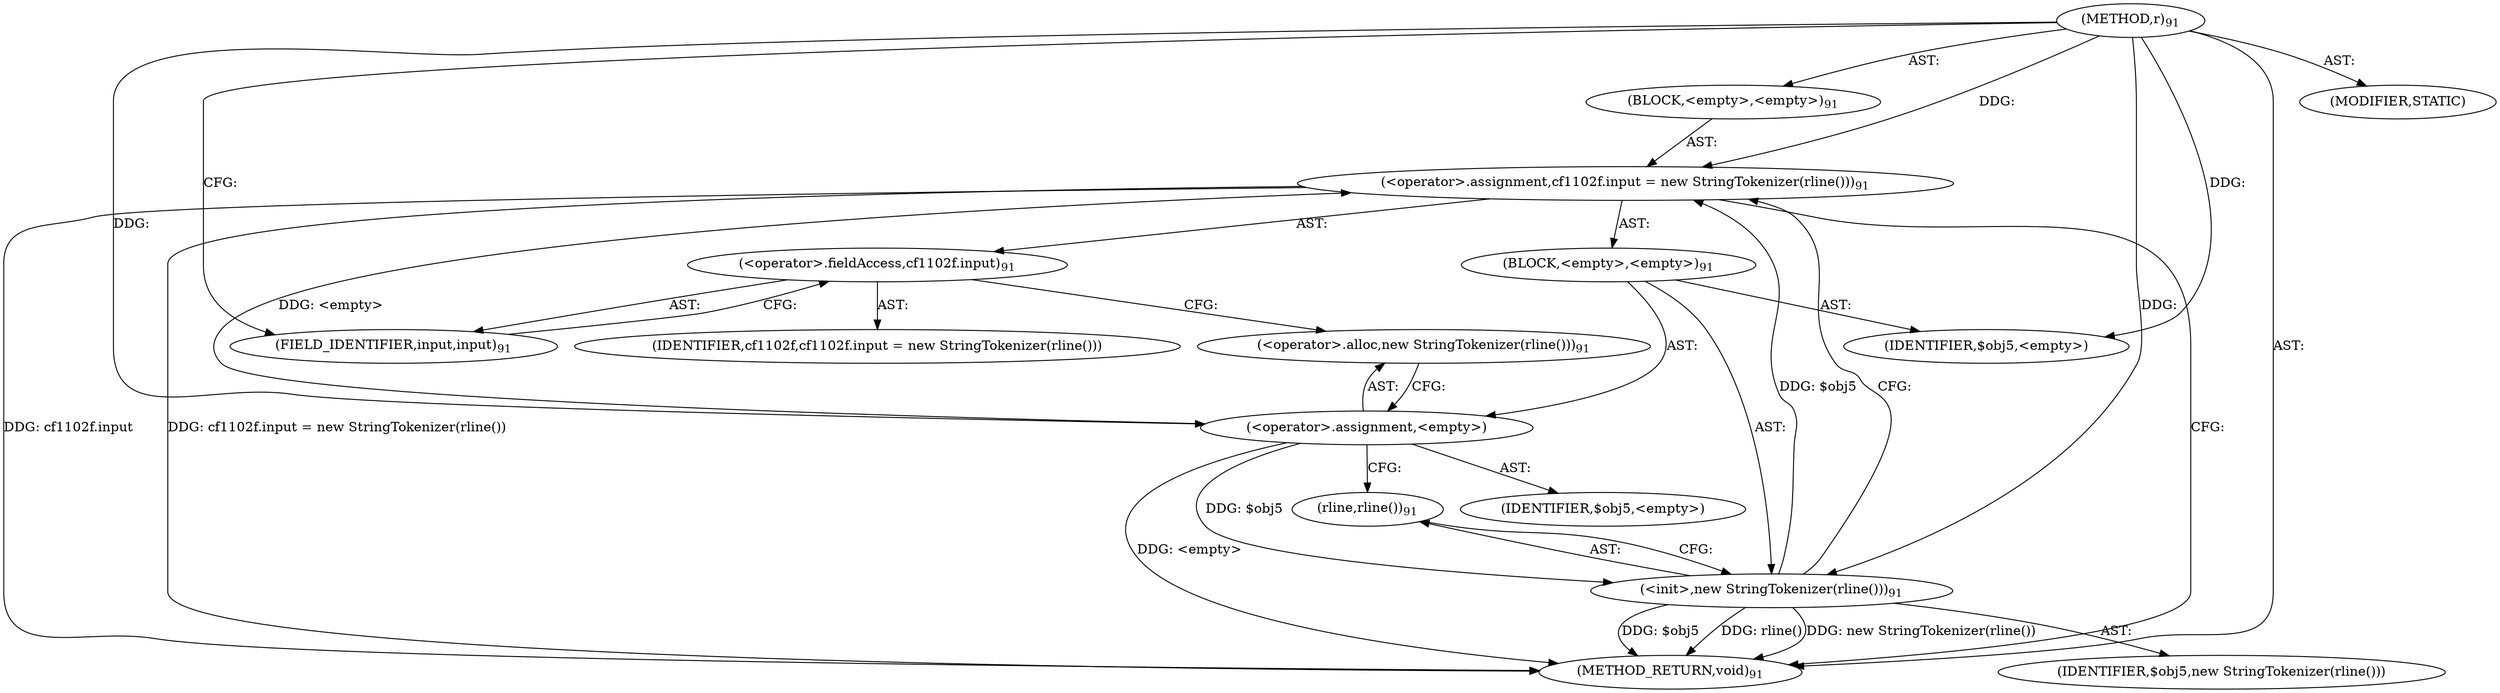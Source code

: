 digraph "r" {  
"554" [label = <(METHOD,r)<SUB>91</SUB>> ]
"555" [label = <(BLOCK,&lt;empty&gt;,&lt;empty&gt;)<SUB>91</SUB>> ]
"556" [label = <(&lt;operator&gt;.assignment,cf1102f.input = new StringTokenizer(rline()))<SUB>91</SUB>> ]
"557" [label = <(&lt;operator&gt;.fieldAccess,cf1102f.input)<SUB>91</SUB>> ]
"558" [label = <(IDENTIFIER,cf1102f,cf1102f.input = new StringTokenizer(rline()))> ]
"559" [label = <(FIELD_IDENTIFIER,input,input)<SUB>91</SUB>> ]
"560" [label = <(BLOCK,&lt;empty&gt;,&lt;empty&gt;)<SUB>91</SUB>> ]
"561" [label = <(&lt;operator&gt;.assignment,&lt;empty&gt;)> ]
"562" [label = <(IDENTIFIER,$obj5,&lt;empty&gt;)> ]
"563" [label = <(&lt;operator&gt;.alloc,new StringTokenizer(rline()))<SUB>91</SUB>> ]
"564" [label = <(&lt;init&gt;,new StringTokenizer(rline()))<SUB>91</SUB>> ]
"565" [label = <(IDENTIFIER,$obj5,new StringTokenizer(rline()))> ]
"566" [label = <(rline,rline())<SUB>91</SUB>> ]
"567" [label = <(IDENTIFIER,$obj5,&lt;empty&gt;)> ]
"568" [label = <(MODIFIER,STATIC)> ]
"569" [label = <(METHOD_RETURN,void)<SUB>91</SUB>> ]
  "554" -> "555"  [ label = "AST: "] 
  "554" -> "568"  [ label = "AST: "] 
  "554" -> "569"  [ label = "AST: "] 
  "555" -> "556"  [ label = "AST: "] 
  "556" -> "557"  [ label = "AST: "] 
  "556" -> "560"  [ label = "AST: "] 
  "557" -> "558"  [ label = "AST: "] 
  "557" -> "559"  [ label = "AST: "] 
  "560" -> "561"  [ label = "AST: "] 
  "560" -> "564"  [ label = "AST: "] 
  "560" -> "567"  [ label = "AST: "] 
  "561" -> "562"  [ label = "AST: "] 
  "561" -> "563"  [ label = "AST: "] 
  "564" -> "565"  [ label = "AST: "] 
  "564" -> "566"  [ label = "AST: "] 
  "556" -> "569"  [ label = "CFG: "] 
  "557" -> "563"  [ label = "CFG: "] 
  "559" -> "557"  [ label = "CFG: "] 
  "561" -> "566"  [ label = "CFG: "] 
  "564" -> "556"  [ label = "CFG: "] 
  "563" -> "561"  [ label = "CFG: "] 
  "566" -> "564"  [ label = "CFG: "] 
  "554" -> "559"  [ label = "CFG: "] 
  "556" -> "569"  [ label = "DDG: cf1102f.input"] 
  "561" -> "569"  [ label = "DDG: &lt;empty&gt;"] 
  "564" -> "569"  [ label = "DDG: $obj5"] 
  "564" -> "569"  [ label = "DDG: rline()"] 
  "564" -> "569"  [ label = "DDG: new StringTokenizer(rline())"] 
  "556" -> "569"  [ label = "DDG: cf1102f.input = new StringTokenizer(rline())"] 
  "561" -> "556"  [ label = "DDG: &lt;empty&gt;"] 
  "564" -> "556"  [ label = "DDG: $obj5"] 
  "554" -> "556"  [ label = "DDG: "] 
  "554" -> "561"  [ label = "DDG: "] 
  "554" -> "567"  [ label = "DDG: "] 
  "561" -> "564"  [ label = "DDG: $obj5"] 
  "554" -> "564"  [ label = "DDG: "] 
}
